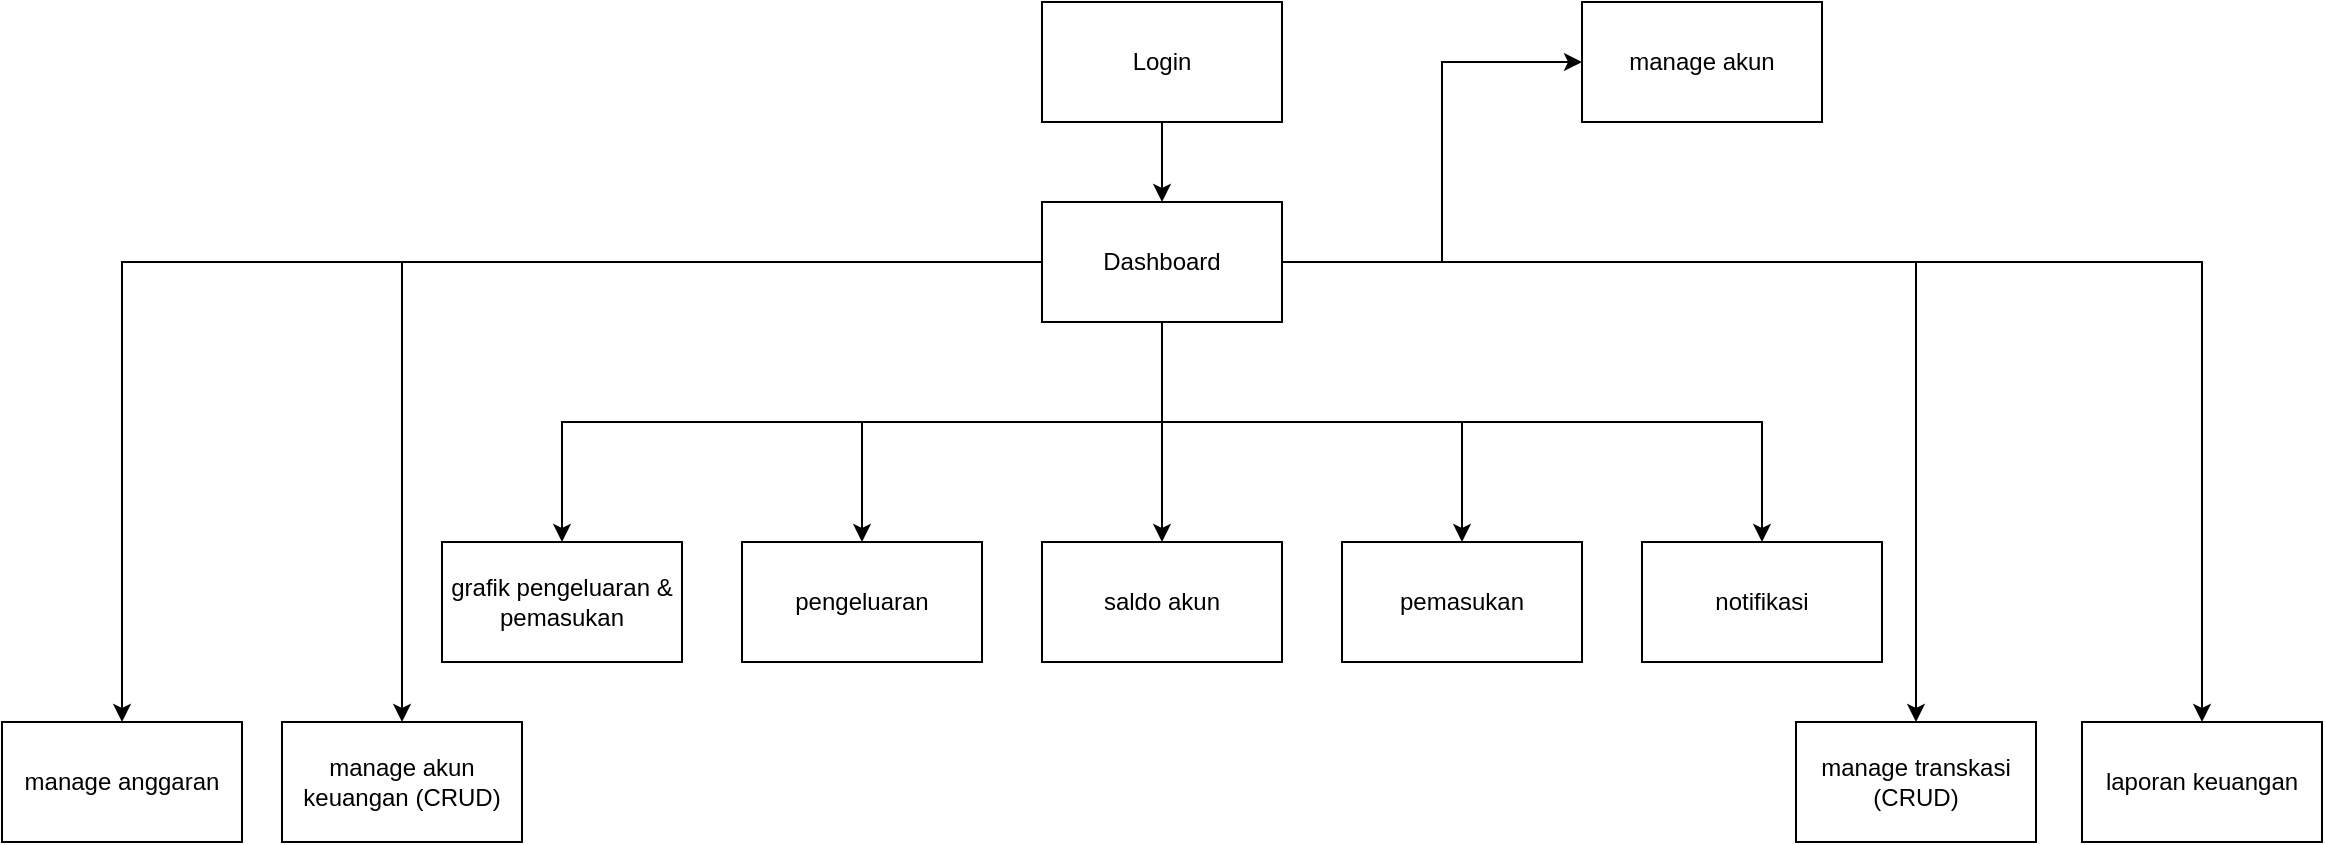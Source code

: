 <mxfile version="24.8.3">
  <diagram name="Halaman-1" id="IlN1P9z6z4mNPoD5T8S4">
    <mxGraphModel dx="2181" dy="720" grid="1" gridSize="10" guides="1" tooltips="1" connect="1" arrows="1" fold="1" page="1" pageScale="1" pageWidth="827" pageHeight="1169" math="0" shadow="0">
      <root>
        <mxCell id="0" />
        <mxCell id="1" parent="0" />
        <mxCell id="AKZQlQluPfovg7VVdSxg-3" value="Login" style="rounded=0;whiteSpace=wrap;html=1;" vertex="1" parent="1">
          <mxGeometry x="330" y="50" width="120" height="60" as="geometry" />
        </mxCell>
        <mxCell id="AKZQlQluPfovg7VVdSxg-6" value="" style="endArrow=classic;html=1;rounded=0;exitX=0.5;exitY=1;exitDx=0;exitDy=0;" edge="1" parent="1" source="AKZQlQluPfovg7VVdSxg-3">
          <mxGeometry width="50" height="50" relative="1" as="geometry">
            <mxPoint x="389" y="150" as="sourcePoint" />
            <mxPoint x="390" y="150" as="targetPoint" />
            <Array as="points" />
          </mxGeometry>
        </mxCell>
        <mxCell id="AKZQlQluPfovg7VVdSxg-7" value="Dashboard" style="rounded=0;whiteSpace=wrap;html=1;" vertex="1" parent="1">
          <mxGeometry x="330" y="150" width="120" height="60" as="geometry" />
        </mxCell>
        <mxCell id="AKZQlQluPfovg7VVdSxg-8" value="" style="endArrow=classic;html=1;rounded=0;exitX=0.5;exitY=1;exitDx=0;exitDy=0;" edge="1" parent="1" source="AKZQlQluPfovg7VVdSxg-7" target="AKZQlQluPfovg7VVdSxg-9">
          <mxGeometry width="50" height="50" relative="1" as="geometry">
            <mxPoint x="240" y="200" as="sourcePoint" />
            <mxPoint x="290" y="150" as="targetPoint" />
            <Array as="points">
              <mxPoint x="390" y="310" />
            </Array>
          </mxGeometry>
        </mxCell>
        <mxCell id="AKZQlQluPfovg7VVdSxg-9" value="saldo akun" style="rounded=0;whiteSpace=wrap;html=1;" vertex="1" parent="1">
          <mxGeometry x="330" y="320" width="120" height="60" as="geometry" />
        </mxCell>
        <mxCell id="AKZQlQluPfovg7VVdSxg-10" value="" style="endArrow=classic;html=1;rounded=0;" edge="1" parent="1">
          <mxGeometry width="50" height="50" relative="1" as="geometry">
            <mxPoint x="390" y="260" as="sourcePoint" />
            <mxPoint x="240" y="320" as="targetPoint" />
            <Array as="points">
              <mxPoint x="240" y="260" />
            </Array>
          </mxGeometry>
        </mxCell>
        <mxCell id="AKZQlQluPfovg7VVdSxg-11" value="" style="endArrow=classic;html=1;rounded=0;entryX=0.5;entryY=0;entryDx=0;entryDy=0;" edge="1" parent="1" target="AKZQlQluPfovg7VVdSxg-13">
          <mxGeometry width="50" height="50" relative="1" as="geometry">
            <mxPoint x="390" y="260" as="sourcePoint" />
            <mxPoint x="540" y="310" as="targetPoint" />
            <Array as="points">
              <mxPoint x="540" y="260" />
            </Array>
          </mxGeometry>
        </mxCell>
        <mxCell id="AKZQlQluPfovg7VVdSxg-12" value="pengeluaran" style="rounded=0;whiteSpace=wrap;html=1;" vertex="1" parent="1">
          <mxGeometry x="180" y="320" width="120" height="60" as="geometry" />
        </mxCell>
        <mxCell id="AKZQlQluPfovg7VVdSxg-13" value="pemasukan" style="rounded=0;whiteSpace=wrap;html=1;" vertex="1" parent="1">
          <mxGeometry x="480" y="320" width="120" height="60" as="geometry" />
        </mxCell>
        <mxCell id="AKZQlQluPfovg7VVdSxg-14" value="" style="endArrow=classic;html=1;rounded=0;" edge="1" parent="1">
          <mxGeometry width="50" height="50" relative="1" as="geometry">
            <mxPoint x="330" y="180" as="sourcePoint" />
            <mxPoint x="10" y="410" as="targetPoint" />
            <Array as="points">
              <mxPoint x="10" y="180" />
            </Array>
          </mxGeometry>
        </mxCell>
        <mxCell id="AKZQlQluPfovg7VVdSxg-16" value="" style="endArrow=classic;html=1;rounded=0;entryX=0.5;entryY=0;entryDx=0;entryDy=0;" edge="1" parent="1" target="AKZQlQluPfovg7VVdSxg-20">
          <mxGeometry width="50" height="50" relative="1" as="geometry">
            <mxPoint x="540" y="260" as="sourcePoint" />
            <mxPoint x="690" y="310" as="targetPoint" />
            <Array as="points">
              <mxPoint x="690" y="260" />
            </Array>
          </mxGeometry>
        </mxCell>
        <mxCell id="AKZQlQluPfovg7VVdSxg-17" value="" style="endArrow=classic;html=1;rounded=0;entryX=0.5;entryY=0;entryDx=0;entryDy=0;" edge="1" parent="1" target="AKZQlQluPfovg7VVdSxg-22">
          <mxGeometry width="50" height="50" relative="1" as="geometry">
            <mxPoint x="450" y="180" as="sourcePoint" />
            <mxPoint x="770" y="420" as="targetPoint" />
            <Array as="points">
              <mxPoint x="767" y="180" />
            </Array>
          </mxGeometry>
        </mxCell>
        <mxCell id="AKZQlQluPfovg7VVdSxg-18" value="" style="endArrow=classic;html=1;rounded=0;" edge="1" parent="1">
          <mxGeometry width="50" height="50" relative="1" as="geometry">
            <mxPoint x="240" y="260" as="sourcePoint" />
            <mxPoint x="90" y="320" as="targetPoint" />
            <Array as="points">
              <mxPoint x="90" y="260" />
            </Array>
          </mxGeometry>
        </mxCell>
        <mxCell id="AKZQlQluPfovg7VVdSxg-19" value="grafik pengeluaran &amp;amp; pemasukan" style="rounded=0;whiteSpace=wrap;html=1;" vertex="1" parent="1">
          <mxGeometry x="30" y="320" width="120" height="60" as="geometry" />
        </mxCell>
        <mxCell id="AKZQlQluPfovg7VVdSxg-20" value="notifikasi" style="rounded=0;whiteSpace=wrap;html=1;" vertex="1" parent="1">
          <mxGeometry x="630" y="320" width="120" height="60" as="geometry" />
        </mxCell>
        <mxCell id="AKZQlQluPfovg7VVdSxg-21" value="manage akun keuangan (CRUD)" style="rounded=0;whiteSpace=wrap;html=1;" vertex="1" parent="1">
          <mxGeometry x="-50" y="410" width="120" height="60" as="geometry" />
        </mxCell>
        <mxCell id="AKZQlQluPfovg7VVdSxg-22" value="manage transkasi (CRUD)" style="rounded=0;whiteSpace=wrap;html=1;" vertex="1" parent="1">
          <mxGeometry x="707" y="410" width="120" height="60" as="geometry" />
        </mxCell>
        <mxCell id="AKZQlQluPfovg7VVdSxg-23" value="" style="endArrow=classic;html=1;rounded=0;" edge="1" parent="1" target="AKZQlQluPfovg7VVdSxg-24">
          <mxGeometry width="50" height="50" relative="1" as="geometry">
            <mxPoint x="110" y="180" as="sourcePoint" />
            <mxPoint x="-210" y="410" as="targetPoint" />
            <Array as="points">
              <mxPoint x="-130" y="180" />
            </Array>
          </mxGeometry>
        </mxCell>
        <mxCell id="AKZQlQluPfovg7VVdSxg-24" value="manage anggaran" style="rounded=0;whiteSpace=wrap;html=1;" vertex="1" parent="1">
          <mxGeometry x="-190" y="410" width="120" height="60" as="geometry" />
        </mxCell>
        <mxCell id="AKZQlQluPfovg7VVdSxg-25" value="" style="endArrow=classic;html=1;rounded=0;entryX=0.5;entryY=0;entryDx=0;entryDy=0;" edge="1" parent="1" target="AKZQlQluPfovg7VVdSxg-26">
          <mxGeometry width="50" height="50" relative="1" as="geometry">
            <mxPoint x="620" y="180" as="sourcePoint" />
            <mxPoint x="937" y="410" as="targetPoint" />
            <Array as="points">
              <mxPoint x="910" y="180" />
            </Array>
          </mxGeometry>
        </mxCell>
        <mxCell id="AKZQlQluPfovg7VVdSxg-26" value="laporan keuangan" style="rounded=0;whiteSpace=wrap;html=1;" vertex="1" parent="1">
          <mxGeometry x="850" y="410" width="120" height="60" as="geometry" />
        </mxCell>
        <mxCell id="AKZQlQluPfovg7VVdSxg-29" value="" style="endArrow=classic;html=1;rounded=0;entryX=0;entryY=0.5;entryDx=0;entryDy=0;" edge="1" parent="1" target="AKZQlQluPfovg7VVdSxg-30">
          <mxGeometry width="50" height="50" relative="1" as="geometry">
            <mxPoint x="450" y="180" as="sourcePoint" />
            <mxPoint x="767" y="80" as="targetPoint" />
            <Array as="points">
              <mxPoint x="530" y="180" />
              <mxPoint x="530" y="80" />
            </Array>
          </mxGeometry>
        </mxCell>
        <mxCell id="AKZQlQluPfovg7VVdSxg-30" value="manage akun" style="rounded=0;whiteSpace=wrap;html=1;" vertex="1" parent="1">
          <mxGeometry x="600" y="50" width="120" height="60" as="geometry" />
        </mxCell>
      </root>
    </mxGraphModel>
  </diagram>
</mxfile>
